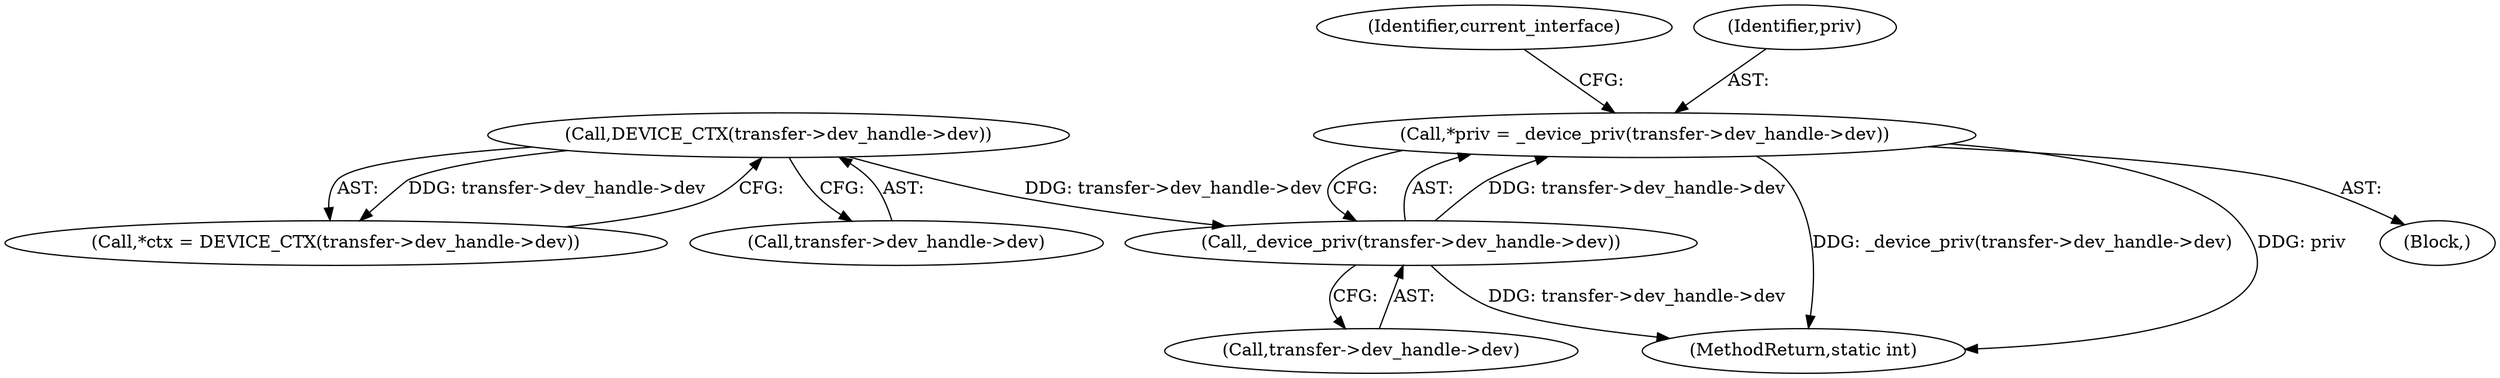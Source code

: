 digraph "0_Chrome_ac149a8d4371c0e01e0934fdd57b09e86f96b5b9_9@pointer" {
"1000123" [label="(Call,*priv = _device_priv(transfer->dev_handle->dev))"];
"1000125" [label="(Call,_device_priv(transfer->dev_handle->dev))"];
"1000109" [label="(Call,DEVICE_CTX(transfer->dev_handle->dev))"];
"1000133" [label="(Identifier,current_interface)"];
"1000107" [label="(Call,*ctx = DEVICE_CTX(transfer->dev_handle->dev))"];
"1000246" [label="(MethodReturn,static int)"];
"1000105" [label="(Block,)"];
"1000126" [label="(Call,transfer->dev_handle->dev)"];
"1000110" [label="(Call,transfer->dev_handle->dev)"];
"1000109" [label="(Call,DEVICE_CTX(transfer->dev_handle->dev))"];
"1000125" [label="(Call,_device_priv(transfer->dev_handle->dev))"];
"1000123" [label="(Call,*priv = _device_priv(transfer->dev_handle->dev))"];
"1000124" [label="(Identifier,priv)"];
"1000123" -> "1000105"  [label="AST: "];
"1000123" -> "1000125"  [label="CFG: "];
"1000124" -> "1000123"  [label="AST: "];
"1000125" -> "1000123"  [label="AST: "];
"1000133" -> "1000123"  [label="CFG: "];
"1000123" -> "1000246"  [label="DDG: _device_priv(transfer->dev_handle->dev)"];
"1000123" -> "1000246"  [label="DDG: priv"];
"1000125" -> "1000123"  [label="DDG: transfer->dev_handle->dev"];
"1000125" -> "1000126"  [label="CFG: "];
"1000126" -> "1000125"  [label="AST: "];
"1000125" -> "1000246"  [label="DDG: transfer->dev_handle->dev"];
"1000109" -> "1000125"  [label="DDG: transfer->dev_handle->dev"];
"1000109" -> "1000107"  [label="AST: "];
"1000109" -> "1000110"  [label="CFG: "];
"1000110" -> "1000109"  [label="AST: "];
"1000107" -> "1000109"  [label="CFG: "];
"1000109" -> "1000107"  [label="DDG: transfer->dev_handle->dev"];
}

